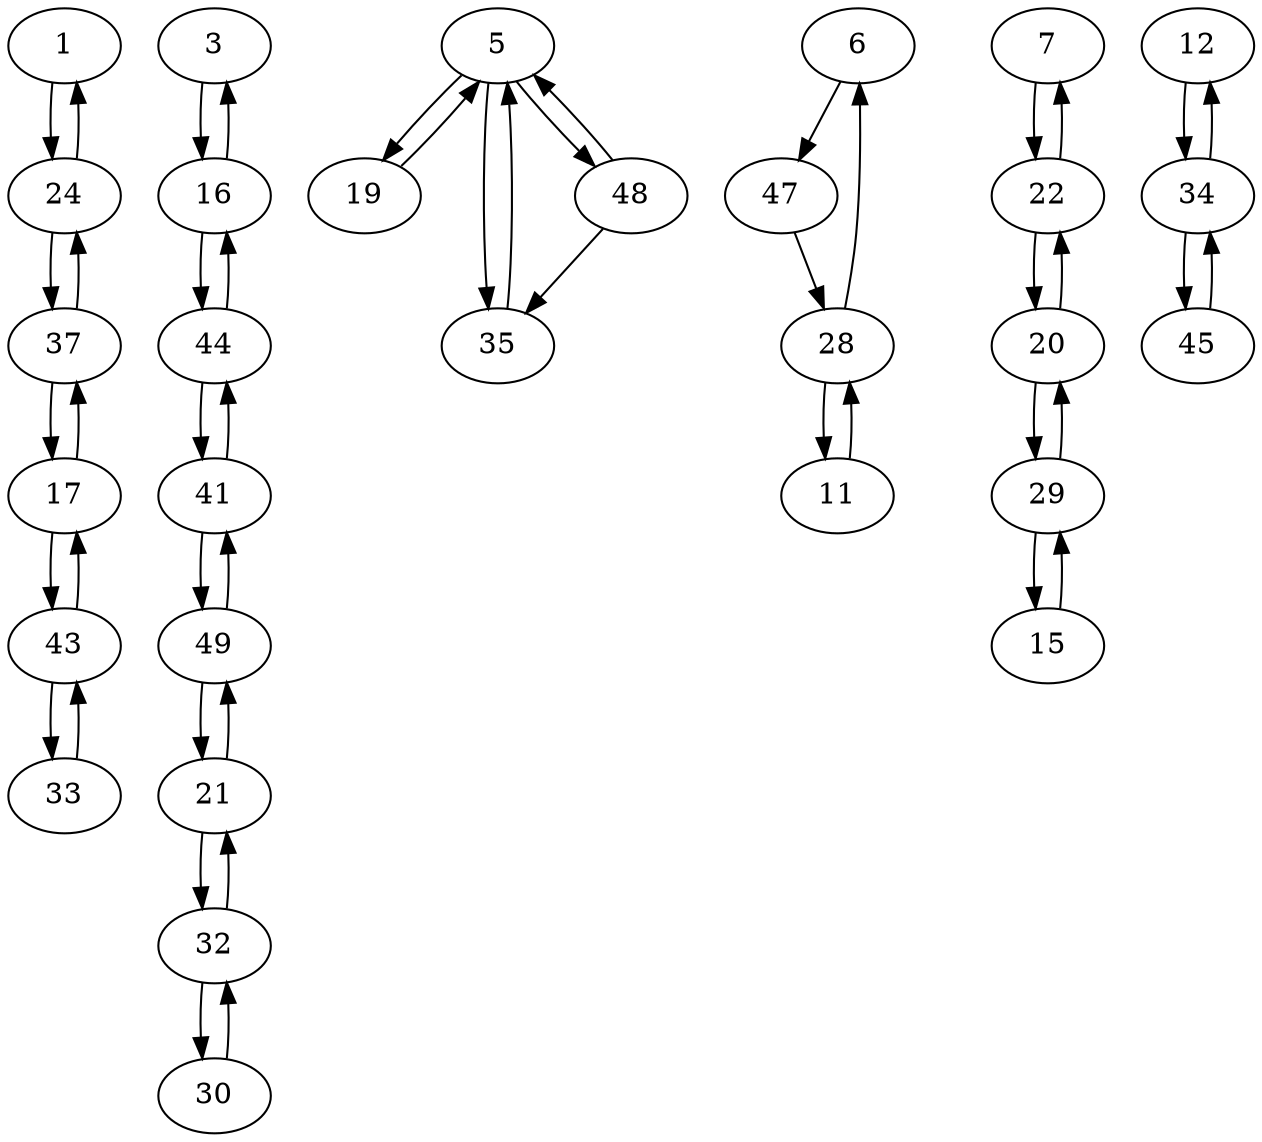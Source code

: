 digraph G {
  1 -> 24;
  3 -> 16;
  5 -> 19;
  5 -> 35;
  5 -> 48;
  6 -> 47;
  7 -> 22;
  11 -> 28;
  12 -> 34;
  15 -> 29;
  16 -> 3;
  16 -> 44;
  17 -> 37;
  17 -> 43;
  19 -> 5;
  20 -> 22;
  20 -> 29;
  21 -> 32;
  21 -> 49;
  22 -> 7;
  22 -> 20;
  24 -> 1;
  24 -> 37;
  28 -> 6;
  28 -> 11;
  29 -> 15;
  29 -> 20;
  30 -> 32;
  32 -> 21;
  32 -> 30;
  33 -> 43;
  34 -> 12;
  34 -> 45;
  35 -> 5;
  37 -> 17;
  37 -> 24;
  41 -> 44;
  41 -> 49;
  43 -> 17;
  43 -> 33;
  44 -> 16;
  44 -> 41;
  45 -> 34;
  47 -> 28;
  48 -> 5;
  48 -> 35;
  49 -> 21;
  49 -> 41;
}
